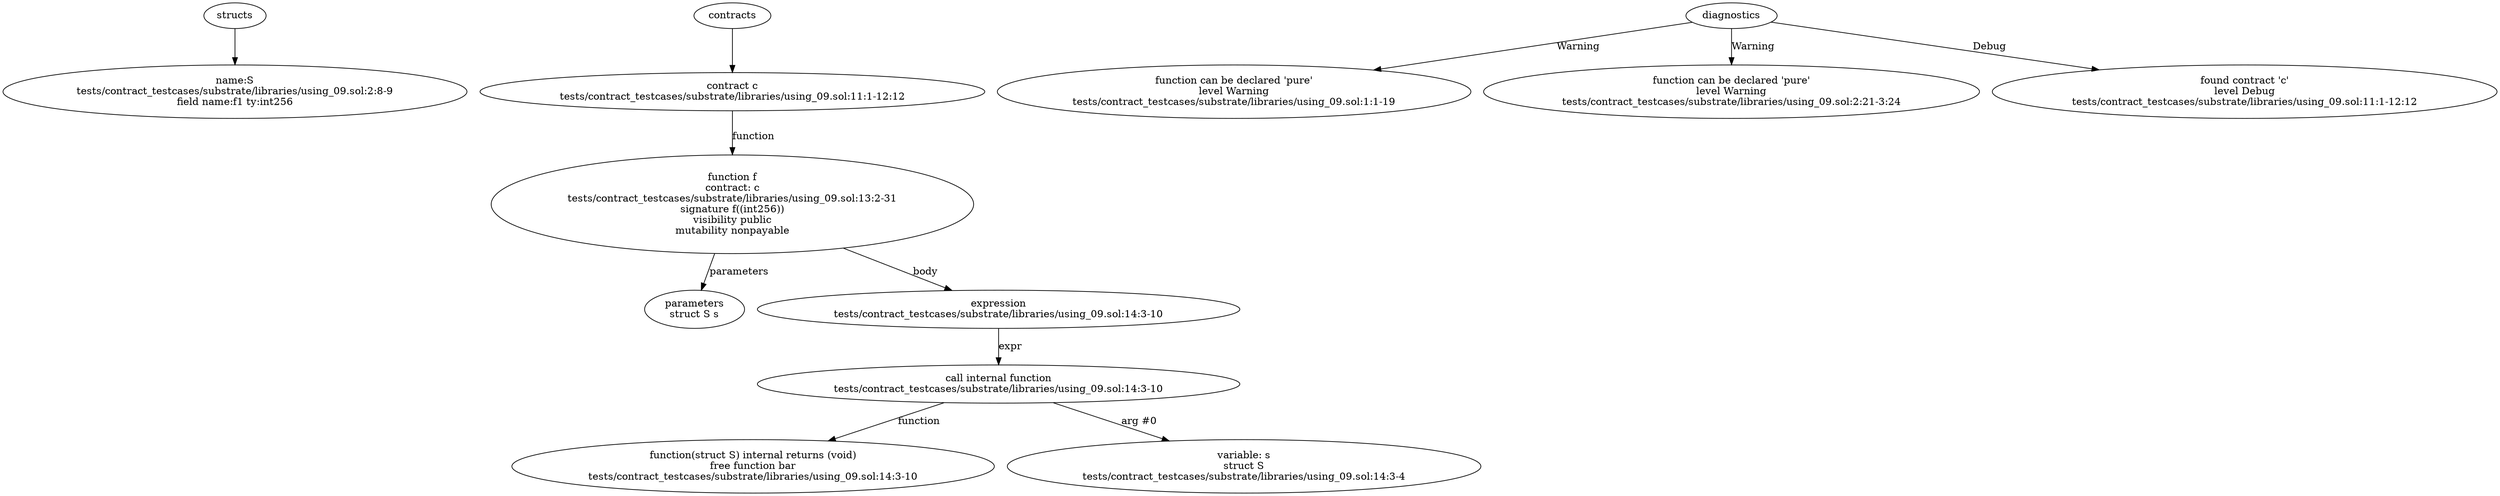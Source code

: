strict digraph "tests/contract_testcases/substrate/libraries/using_09.sol" {
	S [label="name:S\ntests/contract_testcases/substrate/libraries/using_09.sol:2:8-9\nfield name:f1 ty:int256"]
	contract [label="contract c\ntests/contract_testcases/substrate/libraries/using_09.sol:11:1-12:12"]
	f [label="function f\ncontract: c\ntests/contract_testcases/substrate/libraries/using_09.sol:13:2-31\nsignature f((int256))\nvisibility public\nmutability nonpayable"]
	parameters [label="parameters\nstruct S s"]
	expr [label="expression\ntests/contract_testcases/substrate/libraries/using_09.sol:14:3-10"]
	call_internal_function [label="call internal function\ntests/contract_testcases/substrate/libraries/using_09.sol:14:3-10"]
	internal_function [label="function(struct S) internal returns (void)\nfree function bar\ntests/contract_testcases/substrate/libraries/using_09.sol:14:3-10"]
	variable [label="variable: s\nstruct S\ntests/contract_testcases/substrate/libraries/using_09.sol:14:3-4"]
	diagnostic [label="function can be declared 'pure'\nlevel Warning\ntests/contract_testcases/substrate/libraries/using_09.sol:1:1-19"]
	diagnostic_12 [label="function can be declared 'pure'\nlevel Warning\ntests/contract_testcases/substrate/libraries/using_09.sol:2:21-3:24"]
	diagnostic_13 [label="found contract 'c'\nlevel Debug\ntests/contract_testcases/substrate/libraries/using_09.sol:11:1-12:12"]
	structs -> S
	contracts -> contract
	contract -> f [label="function"]
	f -> parameters [label="parameters"]
	f -> expr [label="body"]
	expr -> call_internal_function [label="expr"]
	call_internal_function -> internal_function [label="function"]
	call_internal_function -> variable [label="arg #0"]
	diagnostics -> diagnostic [label="Warning"]
	diagnostics -> diagnostic_12 [label="Warning"]
	diagnostics -> diagnostic_13 [label="Debug"]
}
